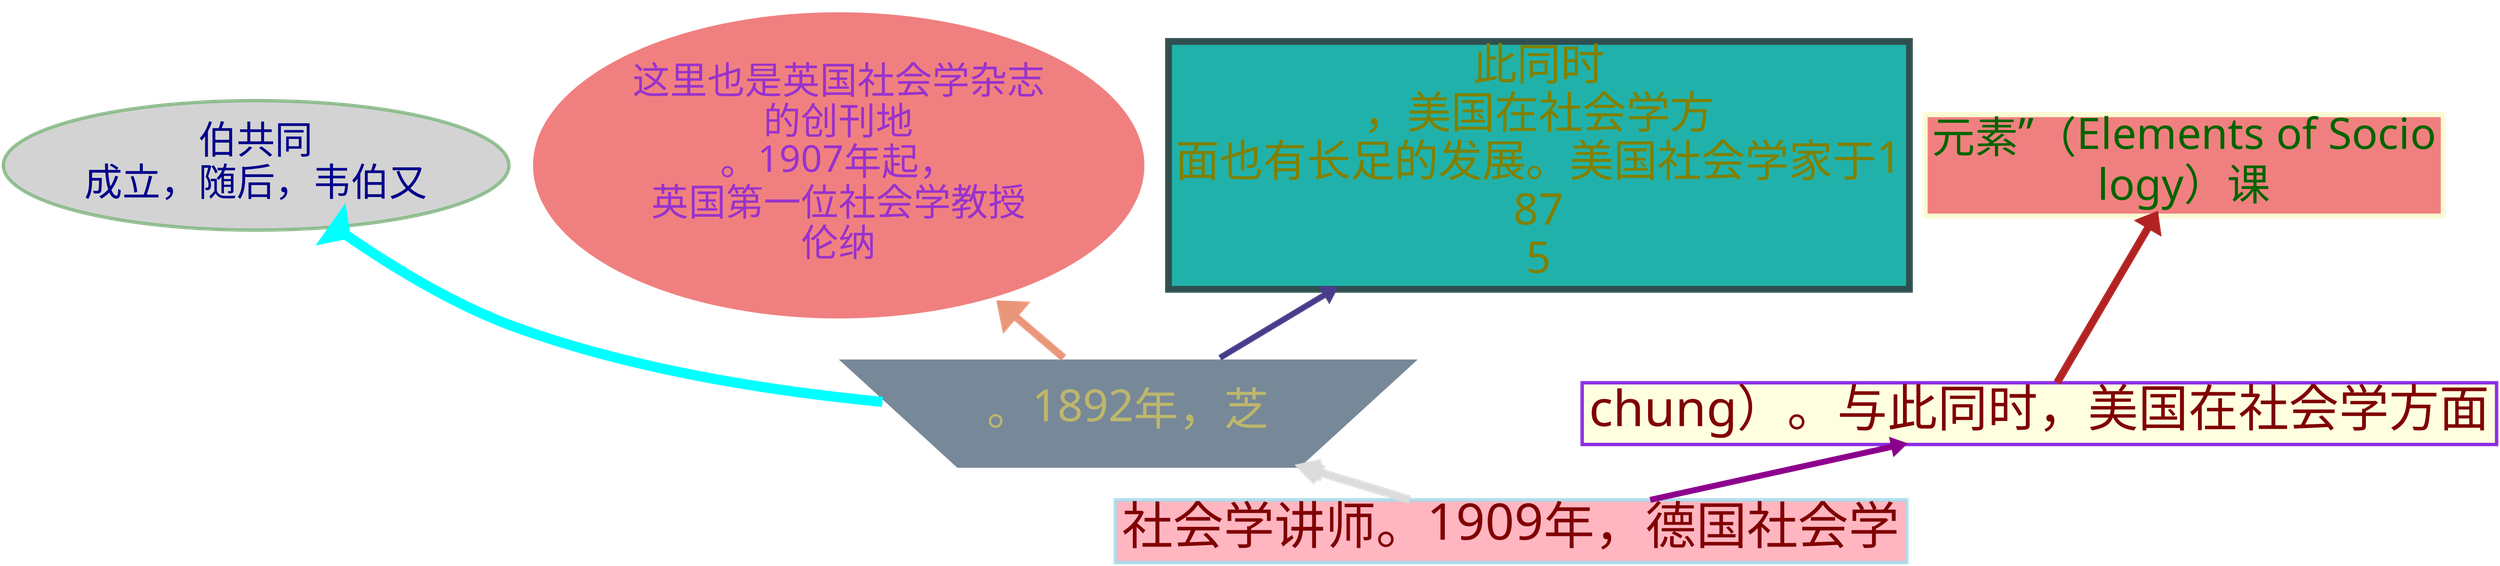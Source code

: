 strict digraph "" {
	graph [bb="0,0,2916.9,644.72",
		bgcolor=transparent,
		labeljust=c,
		overlap=false,
		rankdir=BT,
		sep="+25,25"
	];
	node [fontname="Liu Jian Mao Cao",
		label="\N"
	];
	社会学讲师。1909年，德国社会学	[color=lightblue,
		fillcolor=lightpink,
		fontcolor="#800000",
		fontsize=60,
		height=1.0278,
		label=社会学讲师。1909年，德国社会学,
		penwidth=4,
		pos="1764.4,37",
		shape=box,
		style=filled,
		width=12.903];
	。1892年，芝	[color=white,
		fillcolor=lightslategrey,
		fontcolor="#BDB76B",
		fontsize=53,
		height=1.8333,
		label=。1892年，芝,
		penwidth=4,
		pos="1315.4,176",
		shape=invtrapezium,
		style=filled,
		width=9.6389];
	社会学讲师。1909年，德国社会学 -> 。1892年，芝	[arrowhead=vee,
		arrowsize=2,
		color=gainsboro,
		penwidth=10,
		pos="e,1520.9,112.3 1646.1,74.085 1613.4,84.076 1576.7,95.263 1540.1,106.45",
		style=solid];
	chung）。与此同时，美国在社会学方面	[color=blueviolet,
		fillcolor=lightyellow,
		fontcolor="#800000",
		fontsize=59,
		height=1.0139,
		label=chung）。与此同时，美国在社会学方面,
		penwidth=4,
		pos="2383.4,176",
		shape=box,
		style=filled,
		width=14.819];
	社会学讲师。1909年，德国社会学 -> chung）。与此同时，美国在社会学方面	[arrowhead=normal,
		arrowsize=1,
		color=darkmagenta,
		penwidth=7,
		pos="e,2222.9,139.47 1927.4,74.085 2015.4,93.551 2123.9,117.56 2212.9,137.27",
		style=solid];
	"伯共同
成立，随后，韦伯又"	[color=darkseagreen,
		fillcolor=lightgrey,
		fontcolor="#00008B",
		fontsize=45,
		height=2.1213,
		label="伯共同
成立，随后，韦伯又",
		penwidth=4,
		peripheries=1,
		pos="298.4,461.36",
		shape=ellipse,
		style=filled,
		width=8.2889];
	。1892年，芝 -> "伯共同
成立，随后，韦伯又"	[arrowhead=inv,
		arrowsize=1.5,
		color=cyan,
		penwidth=12,
		pos="e,395.77,388.95 1022.1,192.63 891.64,206.16 737.95,231.31 605.4,278 535.82,302.51 464.59,343.64 408.28,380.64",
		style=bold];
	"这里也是英国社会学杂志
的创刊地
。1907年起，
英国第一位社会学教授
伦纳"	[color=white,
		fillcolor=lightcoral,
		fontcolor="#9932CC",
		fontsize=44,
		height=5.0934,
		label="这里也是英国社会学杂志
的创刊地
。1907年起，
英国第一位社会学教授
伦纳",
		penwidth=5,
		peripheries=3,
		pos="978.4,461.36",
		shape=ellipse,
		style=filled,
		width=10.102];
	。1892年，芝 -> "这里也是英国社会学杂志
的创刊地
。1907年起，
英国第一位社会学教授
伦纳"	[arrowhead=normal,
		arrowsize=2,
		color=darksalmon,
		penwidth=9,
		pos="e,1164.7,303.72 1238.1,242.01 1220.3,256.99 1200.5,273.61 1180.1,290.8",
		style=solid];
	"此同时
，美国在社会学方
面也有长足的发展。美国社会学家于1
87
5"	[color=darkslategrey,
		fillcolor=lightseagreen,
		fontcolor="#808000",
		fontsize=52,
		height=4.0694,
		label="此同时
，美国在社会学方
面也有长足的发展。美国社会学家于1
87
5",
		penwidth=8,
		pos="1797.4,461.36",
		shape=box,
		style=filled,
		width=12.139];
	。1892年，芝 -> "此同时
，美国在社会学方
面也有长足的发展。美国社会学家于1
87
5"	[arrowhead=normal,
		arrowsize=1,
		color=darkslateblue,
		penwidth=7,
		pos="e,1549.9,314.85 1426,242.01 1460.7,262.45 1500.7,285.94 1541.2,309.76",
		style=bold];
	"元素”（Elements of Socio
logy）课"	[color=lightgoldenrodyellow,
		fillcolor=lightcoral,
		fontcolor="#006400",
		fontsize=51,
		height=1.6667,
		label="元素”（Elements of Socio
logy）课",
		penwidth=6,
		pos="2552.4,461.36",
		shape=box,
		style=filled,
		width=8.3194];
	chung）。与此同时，美国在社会学方面 -> "元素”（Elements of Socio
logy）课"	[arrowhead=normal,
		arrowsize=1.25,
		color=firebrick,
		penwidth=9,
		pos="e,2517.1,401.23 2404.6,212.6 2431.1,256.99 2477,333.87 2510.6,390.25",
		style=bold];
}
